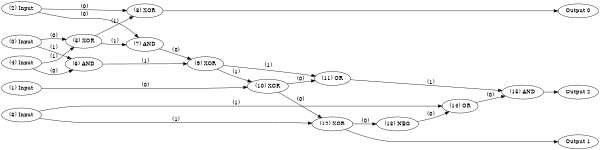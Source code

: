 digraph NeuralNetwork {
rankdir=LR;
size="4,3";
center = true;
node0 [label="(0) Input", color=black, labelfontcolor=black, fontcolor=black];
node1 [label="(1) Input", color=black, labelfontcolor=black, fontcolor=black];
node2 [label="(2) Input", color=black, labelfontcolor=black, fontcolor=black];
node3 [label="(3) Input", color=black, labelfontcolor=black, fontcolor=black];
node4 [label="(4) Input", color=black, labelfontcolor=black, fontcolor=black];
node5 [label="(5) XOR", color=black, labelfontcolor=black, fontcolor=black];
node0 -> node5 [label=" (0)", labelfontcolor=black, fontcolor=black, bold=true, color=black];
node4 -> node5 [label=" (1)", labelfontcolor=black, fontcolor=black, bold=true, color=black];
node6 [label="(6) AND", color=black, labelfontcolor=black, fontcolor=black];
node4 -> node6 [label=" (0)", labelfontcolor=black, fontcolor=black, bold=true, color=black];
node0 -> node6 [label=" (1)", labelfontcolor=black, fontcolor=black, bold=true, color=black];
node7 [label="(7) AND", color=black, labelfontcolor=black, fontcolor=black];
node2 -> node7 [label=" (0)", labelfontcolor=black, fontcolor=black, bold=true, color=black];
node5 -> node7 [label=" (1)", labelfontcolor=black, fontcolor=black, bold=true, color=black];
node8 [label="(8) XOR", color=black, labelfontcolor=black, fontcolor=black];
node2 -> node8 [label=" (0)", labelfontcolor=black, fontcolor=black, bold=true, color=black];
node5 -> node8 [label=" (1)", labelfontcolor=black, fontcolor=black, bold=true, color=black];
node9 [label="(9) XOR", color=black, labelfontcolor=black, fontcolor=black];
node7 -> node9 [label=" (0)", labelfontcolor=black, fontcolor=black, bold=true, color=black];
node6 -> node9 [label=" (1)", labelfontcolor=black, fontcolor=black, bold=true, color=black];
node10 [label="(10) XOR", color=black, labelfontcolor=black, fontcolor=black];
node1 -> node10 [label=" (0)", labelfontcolor=black, fontcolor=black, bold=true, color=black];
node9 -> node10 [label=" (1)", labelfontcolor=black, fontcolor=black, bold=true, color=black];
node11 [label="(11) OR", color=black, labelfontcolor=black, fontcolor=black];
node10 -> node11 [label=" (0)", labelfontcolor=black, fontcolor=black, bold=true, color=black];
node9 -> node11 [label=" (1)", labelfontcolor=black, fontcolor=black, bold=true, color=black];
node12 [label="(12) XOR", color=black, labelfontcolor=black, fontcolor=black];
node10 -> node12 [label=" (0)", labelfontcolor=black, fontcolor=black, bold=true, color=black];
node3 -> node12 [label=" (1)", labelfontcolor=black, fontcolor=black, bold=true, color=black];
node13 [label="(13) NEG", color=black, labelfontcolor=black, fontcolor=black];
node12 -> node13 [label=" (0)", labelfontcolor=black, fontcolor=black, bold=true, color=black];
node14 [label="(14) OR", color=black, labelfontcolor=black, fontcolor=black];
node13 -> node14 [label=" (0)", labelfontcolor=black, fontcolor=black, bold=true, color=black];
node3 -> node14 [label=" (1)", labelfontcolor=black, fontcolor=black, bold=true, color=black];
node15 [label="(15) AND", color=black, labelfontcolor=black, fontcolor=black];
node14 -> node15 [label=" (0)", labelfontcolor=black, fontcolor=black, bold=true, color=black];
node11 -> node15 [label=" (1)", labelfontcolor=black, fontcolor=black, bold=true, color=black];
node16 [label="Output 0", color=black, labelfontcolor=black, fontcolor=black];
node8 -> node16 [labelfontcolor=black, fontcolor=black, bold=true, color=black];
node17 [label="Output 1", color=black, labelfontcolor=black, fontcolor=black];
node12 -> node17 [labelfontcolor=black, fontcolor=black, bold=true, color=black];
node18 [label="Output 2", color=black, labelfontcolor=black, fontcolor=black];
node15 -> node18 [labelfontcolor=black, fontcolor=black, bold=true, color=black];
{ rank = source; "node0"; "node1"; "node2"; "node3"; "node4"; }
{ rank = max;"node16";"node17";"node18"; }
}